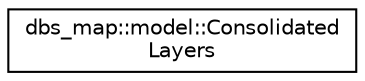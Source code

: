 digraph "Graphical Class Hierarchy"
{
 // LATEX_PDF_SIZE
  edge [fontname="Helvetica",fontsize="10",labelfontname="Helvetica",labelfontsize="10"];
  node [fontname="Helvetica",fontsize="10",shape=record];
  rankdir="LR";
  Node0 [label="dbs_map::model::Consolidated\lLayers",height=0.2,width=0.4,color="black", fillcolor="white", style="filled",URL="$structdbs__map_1_1model_1_1ConsolidatedLayers.html",tooltip="Data structure representing a consolidated view of all map layers."];
}
